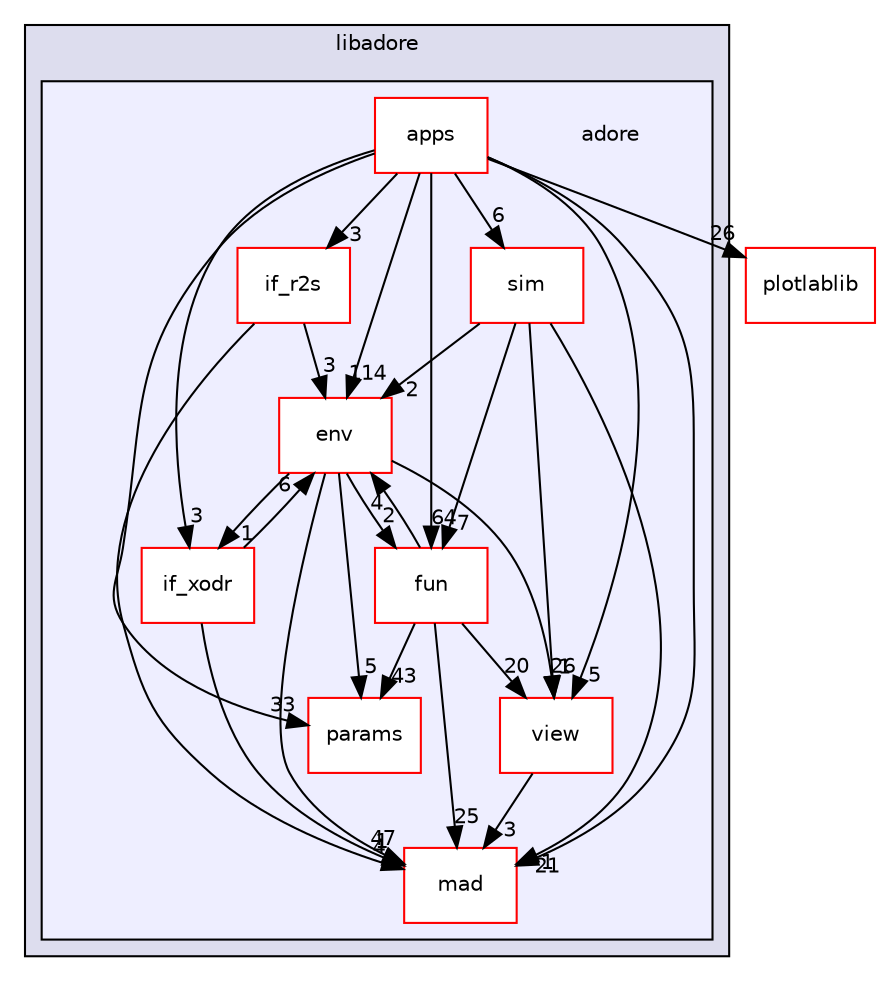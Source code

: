 digraph "/home/fascar/temp/adore/libadore/libadore/adore" {
  compound=true
  node [ fontsize="10", fontname="Helvetica"];
  edge [ labelfontsize="10", labelfontname="Helvetica"];
  subgraph clusterdir_44ba95b0288872d9e24a9fd10c37ff70 {
    graph [ bgcolor="#ddddee", pencolor="black", label="libadore" fontname="Helvetica", fontsize="10", URL="dir_44ba95b0288872d9e24a9fd10c37ff70.html"]
  subgraph clusterdir_e86afecd8bc890f614084a4037871e15 {
    graph [ bgcolor="#eeeeff", pencolor="black", label="" URL="dir_e86afecd8bc890f614084a4037871e15.html"];
    dir_e86afecd8bc890f614084a4037871e15 [shape=plaintext label="adore"];
  dir_ee30459d87480d0c0bf5c6a07a079fb9 [shape=box label="apps" fillcolor="white" style="filled" color="red" URL="dir_ee30459d87480d0c0bf5c6a07a079fb9.html"];
  dir_e67924bcc0fa25173e6cb07f4c4f7f25 [shape=box label="env" fillcolor="white" style="filled" color="red" URL="dir_e67924bcc0fa25173e6cb07f4c4f7f25.html"];
  dir_649591276c0eecc8bf797bbe7897dd04 [shape=box label="fun" fillcolor="white" style="filled" color="red" URL="dir_649591276c0eecc8bf797bbe7897dd04.html"];
  dir_1ce38c874db9fadeb52a998cdc994e45 [shape=box label="if_r2s" fillcolor="white" style="filled" color="red" URL="dir_1ce38c874db9fadeb52a998cdc994e45.html"];
  dir_33556dd2e09761c2ca0173bbd2b6fd48 [shape=box label="if_xodr" fillcolor="white" style="filled" color="red" URL="dir_33556dd2e09761c2ca0173bbd2b6fd48.html"];
  dir_dd24209da890e557508ac1b6831a5bf7 [shape=box label="mad" fillcolor="white" style="filled" color="red" URL="dir_dd24209da890e557508ac1b6831a5bf7.html"];
  dir_f3d637d0f75736c37b2f136afab12125 [shape=box label="params" fillcolor="white" style="filled" color="red" URL="dir_f3d637d0f75736c37b2f136afab12125.html"];
  dir_f73bda40924a24f0c6fe568fabc9b937 [shape=box label="sim" fillcolor="white" style="filled" color="red" URL="dir_f73bda40924a24f0c6fe568fabc9b937.html"];
  dir_a021c6ba58a8e5129fddf49c0e1c61e7 [shape=box label="view" fillcolor="white" style="filled" color="red" URL="dir_a021c6ba58a8e5129fddf49c0e1c61e7.html"];
  }
  }
  dir_18b2dfb3931f9961b4b7423d99338341 [shape=box label="plotlablib" fillcolor="white" style="filled" color="red" URL="dir_18b2dfb3931f9961b4b7423d99338341.html"];
  dir_ee30459d87480d0c0bf5c6a07a079fb9->dir_18b2dfb3931f9961b4b7423d99338341 [headlabel="26", labeldistance=1.5 headhref="dir_000039_000099.html"];
  dir_ee30459d87480d0c0bf5c6a07a079fb9->dir_1ce38c874db9fadeb52a998cdc994e45 [headlabel="3", labeldistance=1.5 headhref="dir_000039_000081.html"];
  dir_ee30459d87480d0c0bf5c6a07a079fb9->dir_33556dd2e09761c2ca0173bbd2b6fd48 [headlabel="3", labeldistance=1.5 headhref="dir_000039_000086.html"];
  dir_ee30459d87480d0c0bf5c6a07a079fb9->dir_649591276c0eecc8bf797bbe7897dd04 [headlabel="64", labeldistance=1.5 headhref="dir_000039_000048.html"];
  dir_ee30459d87480d0c0bf5c6a07a079fb9->dir_a021c6ba58a8e5129fddf49c0e1c61e7 [headlabel="5", labeldistance=1.5 headhref="dir_000039_000061.html"];
  dir_ee30459d87480d0c0bf5c6a07a079fb9->dir_dd24209da890e557508ac1b6831a5bf7 [headlabel="21", labeldistance=1.5 headhref="dir_000039_000092.html"];
  dir_ee30459d87480d0c0bf5c6a07a079fb9->dir_e67924bcc0fa25173e6cb07f4c4f7f25 [headlabel="114", labeldistance=1.5 headhref="dir_000039_000044.html"];
  dir_ee30459d87480d0c0bf5c6a07a079fb9->dir_f3d637d0f75736c37b2f136afab12125 [headlabel="33", labeldistance=1.5 headhref="dir_000039_000052.html"];
  dir_ee30459d87480d0c0bf5c6a07a079fb9->dir_f73bda40924a24f0c6fe568fabc9b937 [headlabel="6", labeldistance=1.5 headhref="dir_000039_000056.html"];
  dir_1ce38c874db9fadeb52a998cdc994e45->dir_e67924bcc0fa25173e6cb07f4c4f7f25 [headlabel="3", labeldistance=1.5 headhref="dir_000081_000044.html"];
  dir_1ce38c874db9fadeb52a998cdc994e45->dir_dd24209da890e557508ac1b6831a5bf7 [headlabel="4", labeldistance=1.5 headhref="dir_000081_000092.html"];
  dir_649591276c0eecc8bf797bbe7897dd04->dir_a021c6ba58a8e5129fddf49c0e1c61e7 [headlabel="20", labeldistance=1.5 headhref="dir_000048_000061.html"];
  dir_649591276c0eecc8bf797bbe7897dd04->dir_dd24209da890e557508ac1b6831a5bf7 [headlabel="25", labeldistance=1.5 headhref="dir_000048_000092.html"];
  dir_649591276c0eecc8bf797bbe7897dd04->dir_e67924bcc0fa25173e6cb07f4c4f7f25 [headlabel="4", labeldistance=1.5 headhref="dir_000048_000044.html"];
  dir_649591276c0eecc8bf797bbe7897dd04->dir_f3d637d0f75736c37b2f136afab12125 [headlabel="43", labeldistance=1.5 headhref="dir_000048_000052.html"];
  dir_33556dd2e09761c2ca0173bbd2b6fd48->dir_e67924bcc0fa25173e6cb07f4c4f7f25 [headlabel="6", labeldistance=1.5 headhref="dir_000086_000044.html"];
  dir_33556dd2e09761c2ca0173bbd2b6fd48->dir_dd24209da890e557508ac1b6831a5bf7 [headlabel="1", labeldistance=1.5 headhref="dir_000086_000092.html"];
  dir_a021c6ba58a8e5129fddf49c0e1c61e7->dir_dd24209da890e557508ac1b6831a5bf7 [headlabel="3", labeldistance=1.5 headhref="dir_000061_000092.html"];
  dir_f73bda40924a24f0c6fe568fabc9b937->dir_dd24209da890e557508ac1b6831a5bf7 [headlabel="1", labeldistance=1.5 headhref="dir_000056_000092.html"];
  dir_f73bda40924a24f0c6fe568fabc9b937->dir_a021c6ba58a8e5129fddf49c0e1c61e7 [headlabel="1", labeldistance=1.5 headhref="dir_000056_000061.html"];
  dir_f73bda40924a24f0c6fe568fabc9b937->dir_649591276c0eecc8bf797bbe7897dd04 [headlabel="7", labeldistance=1.5 headhref="dir_000056_000048.html"];
  dir_f73bda40924a24f0c6fe568fabc9b937->dir_e67924bcc0fa25173e6cb07f4c4f7f25 [headlabel="2", labeldistance=1.5 headhref="dir_000056_000044.html"];
  dir_e67924bcc0fa25173e6cb07f4c4f7f25->dir_a021c6ba58a8e5129fddf49c0e1c61e7 [headlabel="26", labeldistance=1.5 headhref="dir_000044_000061.html"];
  dir_e67924bcc0fa25173e6cb07f4c4f7f25->dir_dd24209da890e557508ac1b6831a5bf7 [headlabel="47", labeldistance=1.5 headhref="dir_000044_000092.html"];
  dir_e67924bcc0fa25173e6cb07f4c4f7f25->dir_f3d637d0f75736c37b2f136afab12125 [headlabel="5", labeldistance=1.5 headhref="dir_000044_000052.html"];
  dir_e67924bcc0fa25173e6cb07f4c4f7f25->dir_33556dd2e09761c2ca0173bbd2b6fd48 [headlabel="1", labeldistance=1.5 headhref="dir_000044_000086.html"];
  dir_e67924bcc0fa25173e6cb07f4c4f7f25->dir_649591276c0eecc8bf797bbe7897dd04 [headlabel="2", labeldistance=1.5 headhref="dir_000044_000048.html"];
}
